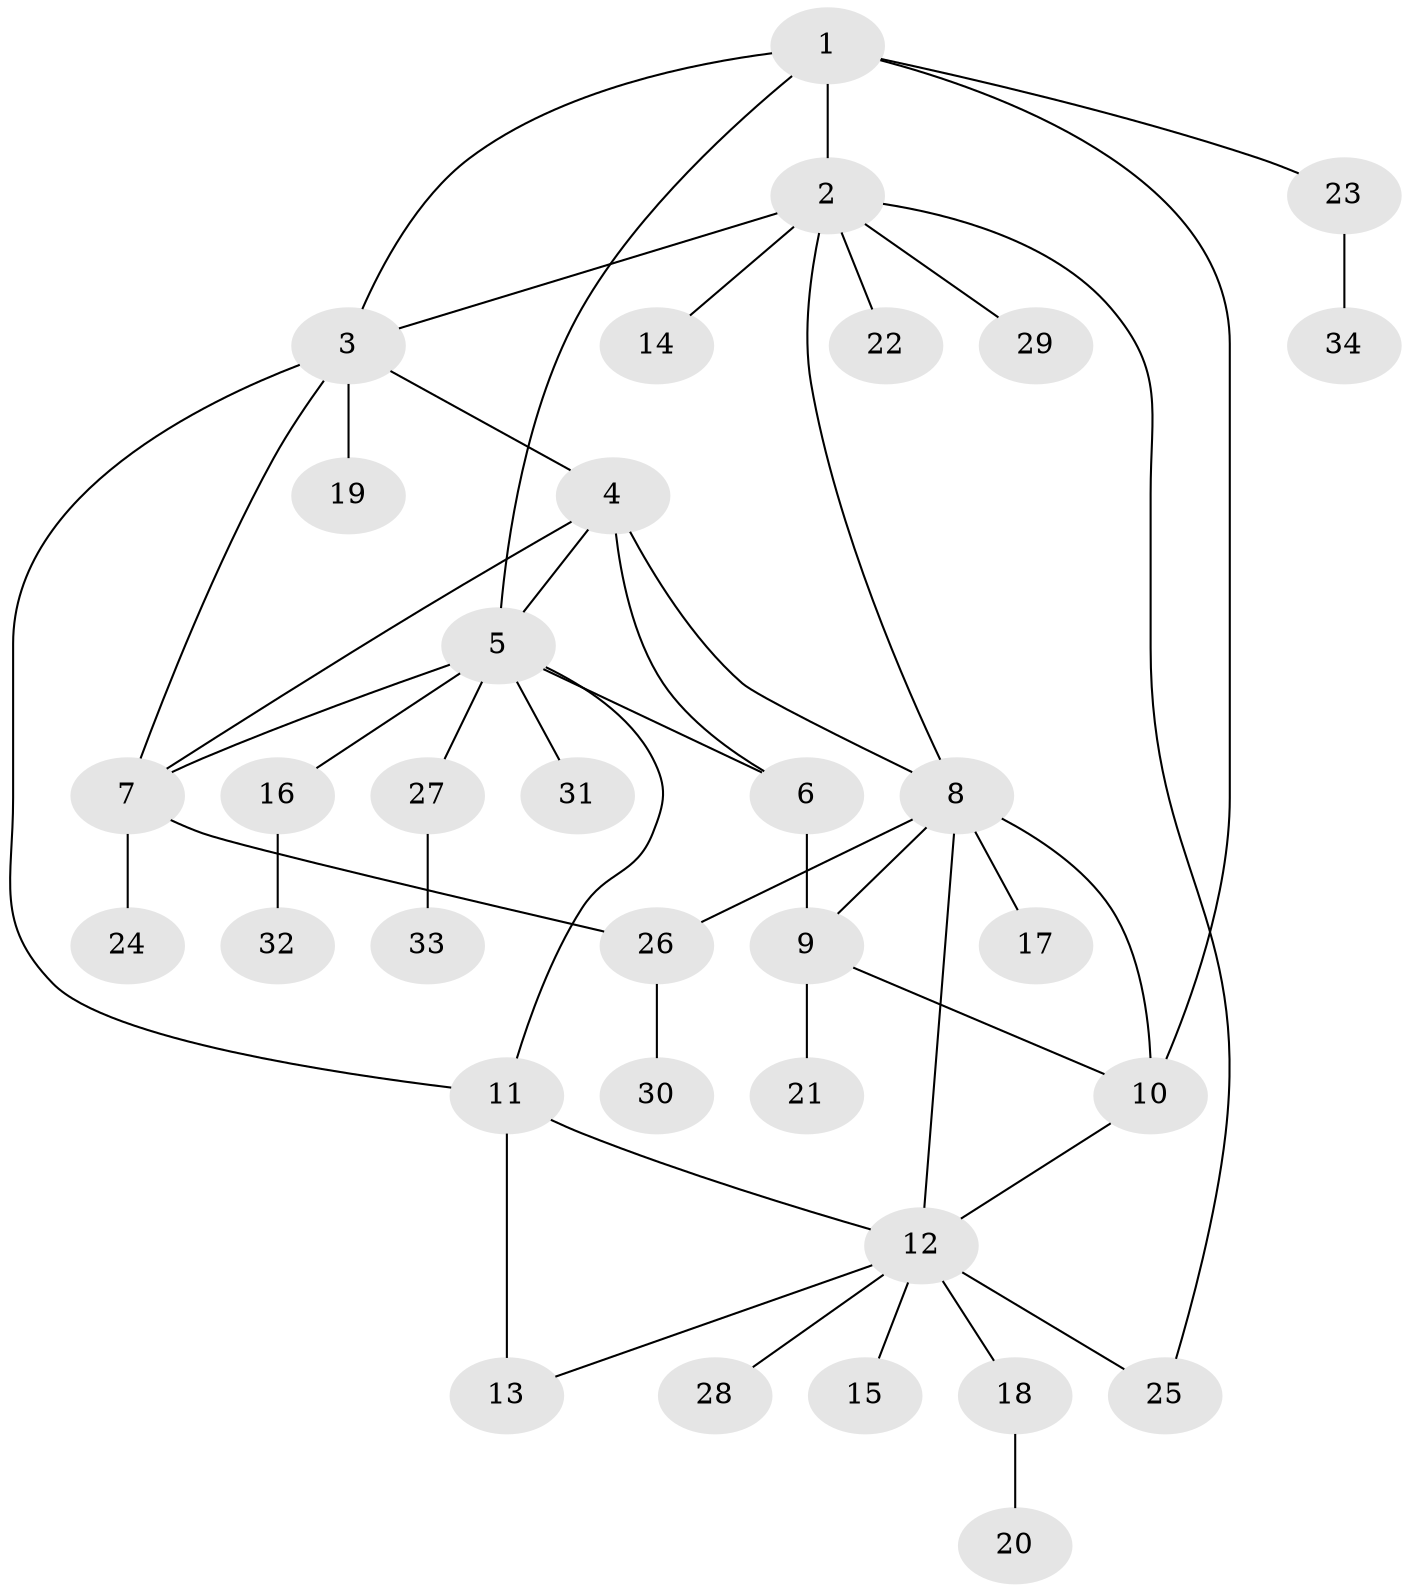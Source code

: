 // original degree distribution, {6: 0.029411764705882353, 8: 0.014705882352941176, 4: 0.07352941176470588, 3: 0.1323529411764706, 9: 0.014705882352941176, 5: 0.04411764705882353, 7: 0.014705882352941176, 10: 0.014705882352941176, 2: 0.19117647058823528, 1: 0.47058823529411764}
// Generated by graph-tools (version 1.1) at 2025/37/03/09/25 02:37:26]
// undirected, 34 vertices, 48 edges
graph export_dot {
graph [start="1"]
  node [color=gray90,style=filled];
  1;
  2;
  3;
  4;
  5;
  6;
  7;
  8;
  9;
  10;
  11;
  12;
  13;
  14;
  15;
  16;
  17;
  18;
  19;
  20;
  21;
  22;
  23;
  24;
  25;
  26;
  27;
  28;
  29;
  30;
  31;
  32;
  33;
  34;
  1 -- 2 [weight=1.0];
  1 -- 3 [weight=1.0];
  1 -- 5 [weight=1.0];
  1 -- 10 [weight=1.0];
  1 -- 23 [weight=1.0];
  2 -- 3 [weight=1.0];
  2 -- 8 [weight=1.0];
  2 -- 14 [weight=1.0];
  2 -- 22 [weight=1.0];
  2 -- 25 [weight=1.0];
  2 -- 29 [weight=1.0];
  3 -- 4 [weight=1.0];
  3 -- 7 [weight=1.0];
  3 -- 11 [weight=2.0];
  3 -- 19 [weight=1.0];
  4 -- 5 [weight=1.0];
  4 -- 6 [weight=1.0];
  4 -- 7 [weight=1.0];
  4 -- 8 [weight=1.0];
  5 -- 6 [weight=1.0];
  5 -- 7 [weight=1.0];
  5 -- 11 [weight=1.0];
  5 -- 16 [weight=1.0];
  5 -- 27 [weight=1.0];
  5 -- 31 [weight=1.0];
  6 -- 9 [weight=3.0];
  7 -- 24 [weight=1.0];
  7 -- 26 [weight=1.0];
  8 -- 9 [weight=1.0];
  8 -- 10 [weight=2.0];
  8 -- 12 [weight=1.0];
  8 -- 17 [weight=1.0];
  8 -- 26 [weight=1.0];
  9 -- 10 [weight=1.0];
  9 -- 21 [weight=1.0];
  10 -- 12 [weight=1.0];
  11 -- 12 [weight=1.0];
  11 -- 13 [weight=2.0];
  12 -- 13 [weight=1.0];
  12 -- 15 [weight=1.0];
  12 -- 18 [weight=1.0];
  12 -- 25 [weight=2.0];
  12 -- 28 [weight=1.0];
  16 -- 32 [weight=1.0];
  18 -- 20 [weight=3.0];
  23 -- 34 [weight=1.0];
  26 -- 30 [weight=2.0];
  27 -- 33 [weight=1.0];
}

